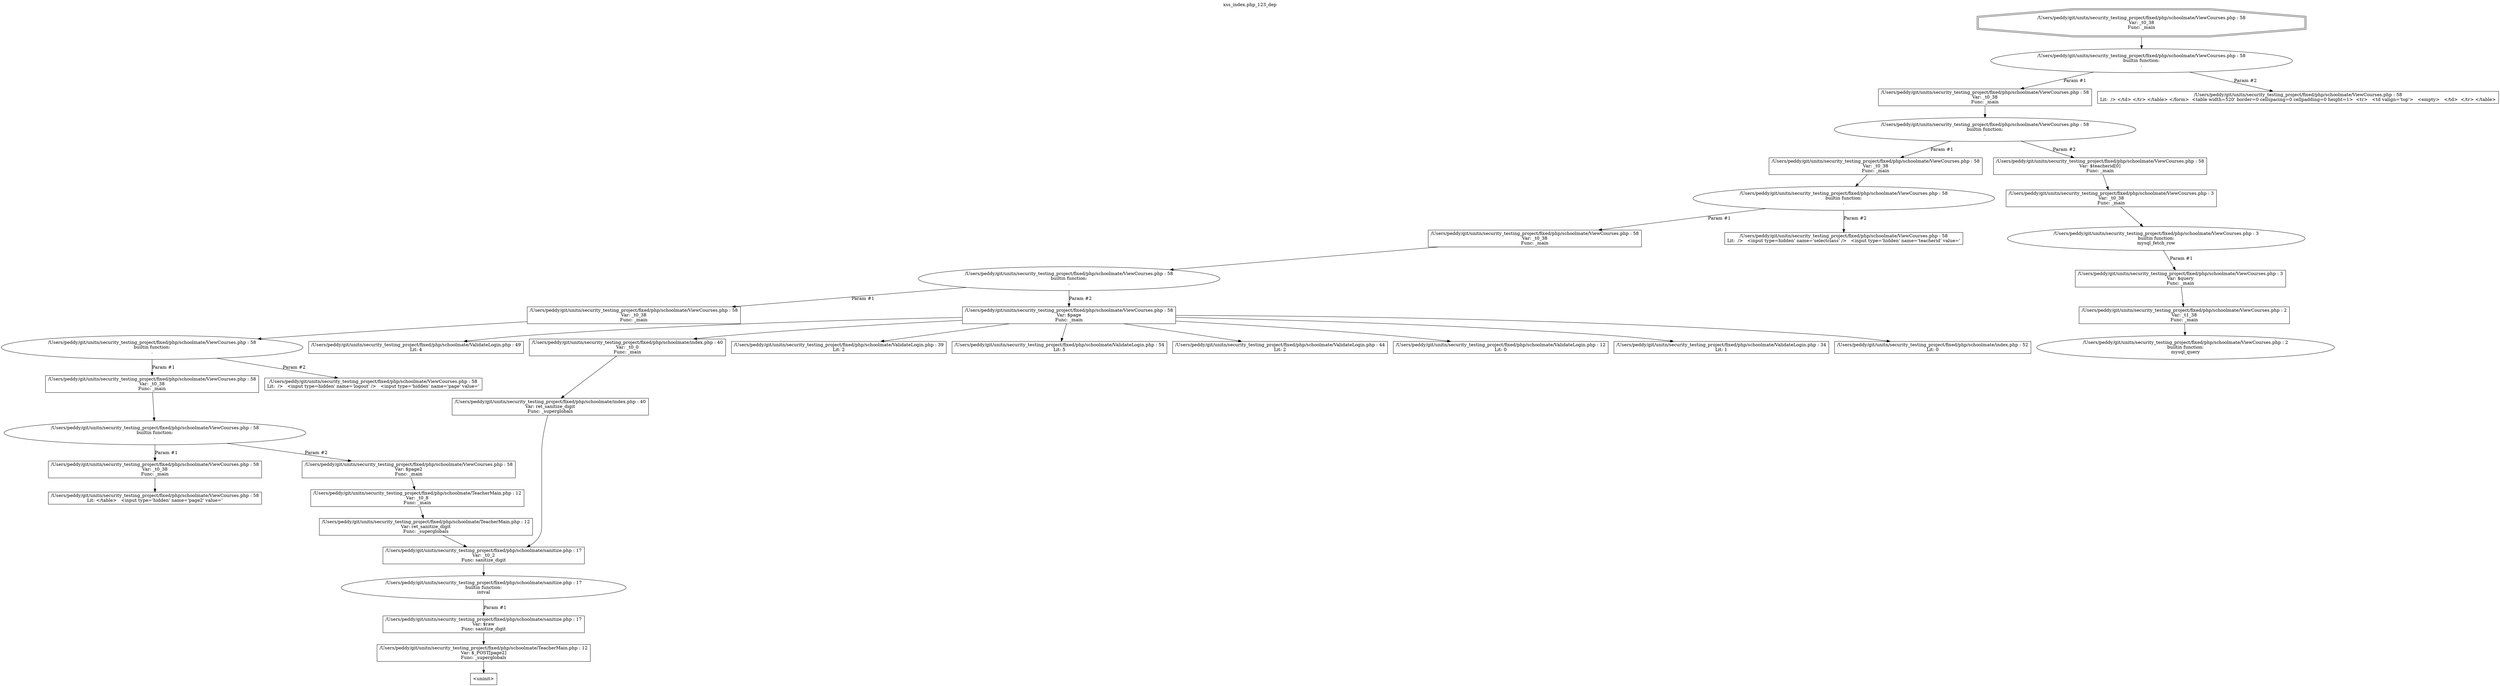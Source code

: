 digraph cfg {
  label="xss_index.php_123_dep";
  labelloc=t;
  n1 [shape=doubleoctagon, label="/Users/peddy/git/unitn/security_testing_project/fixed/php/schoolmate/ViewCourses.php : 58\nVar: _t0_38\nFunc: _main\n"];
  n2 [shape=ellipse, label="/Users/peddy/git/unitn/security_testing_project/fixed/php/schoolmate/ViewCourses.php : 58\nbuiltin function:\n.\n"];
  n3 [shape=box, label="/Users/peddy/git/unitn/security_testing_project/fixed/php/schoolmate/ViewCourses.php : 58\nVar: _t0_38\nFunc: _main\n"];
  n4 [shape=ellipse, label="/Users/peddy/git/unitn/security_testing_project/fixed/php/schoolmate/ViewCourses.php : 58\nbuiltin function:\n.\n"];
  n5 [shape=box, label="/Users/peddy/git/unitn/security_testing_project/fixed/php/schoolmate/ViewCourses.php : 58\nVar: _t0_38\nFunc: _main\n"];
  n6 [shape=ellipse, label="/Users/peddy/git/unitn/security_testing_project/fixed/php/schoolmate/ViewCourses.php : 58\nbuiltin function:\n.\n"];
  n7 [shape=box, label="/Users/peddy/git/unitn/security_testing_project/fixed/php/schoolmate/ViewCourses.php : 58\nVar: _t0_38\nFunc: _main\n"];
  n8 [shape=ellipse, label="/Users/peddy/git/unitn/security_testing_project/fixed/php/schoolmate/ViewCourses.php : 58\nbuiltin function:\n.\n"];
  n9 [shape=box, label="/Users/peddy/git/unitn/security_testing_project/fixed/php/schoolmate/ViewCourses.php : 58\nVar: _t0_38\nFunc: _main\n"];
  n10 [shape=ellipse, label="/Users/peddy/git/unitn/security_testing_project/fixed/php/schoolmate/ViewCourses.php : 58\nbuiltin function:\n.\n"];
  n11 [shape=box, label="/Users/peddy/git/unitn/security_testing_project/fixed/php/schoolmate/ViewCourses.php : 58\nVar: _t0_38\nFunc: _main\n"];
  n12 [shape=ellipse, label="/Users/peddy/git/unitn/security_testing_project/fixed/php/schoolmate/ViewCourses.php : 58\nbuiltin function:\n.\n"];
  n13 [shape=box, label="/Users/peddy/git/unitn/security_testing_project/fixed/php/schoolmate/ViewCourses.php : 58\nVar: _t0_38\nFunc: _main\n"];
  n14 [shape=box, label="/Users/peddy/git/unitn/security_testing_project/fixed/php/schoolmate/ViewCourses.php : 58\nLit: </table>   <input type='hidden' name='page2' value='\n"];
  n15 [shape=box, label="/Users/peddy/git/unitn/security_testing_project/fixed/php/schoolmate/ViewCourses.php : 58\nVar: $page2\nFunc: _main\n"];
  n16 [shape=box, label="/Users/peddy/git/unitn/security_testing_project/fixed/php/schoolmate/TeacherMain.php : 12\nVar: _t0_8\nFunc: _main\n"];
  n17 [shape=box, label="/Users/peddy/git/unitn/security_testing_project/fixed/php/schoolmate/TeacherMain.php : 12\nVar: ret_sanitize_digit\nFunc: _superglobals\n"];
  n18 [shape=box, label="/Users/peddy/git/unitn/security_testing_project/fixed/php/schoolmate/sanitize.php : 17\nVar: _t0_2\nFunc: sanitize_digit\n"];
  n19 [shape=ellipse, label="/Users/peddy/git/unitn/security_testing_project/fixed/php/schoolmate/sanitize.php : 17\nbuiltin function:\nintval\n"];
  n20 [shape=box, label="/Users/peddy/git/unitn/security_testing_project/fixed/php/schoolmate/sanitize.php : 17\nVar: $raw\nFunc: sanitize_digit\n"];
  n21 [shape=box, label="/Users/peddy/git/unitn/security_testing_project/fixed/php/schoolmate/TeacherMain.php : 12\nVar: $_POST[page2]\nFunc: _superglobals\n"];
  n22 [shape=box, label="<uninit>"];
  n23 [shape=box, label="/Users/peddy/git/unitn/security_testing_project/fixed/php/schoolmate/ViewCourses.php : 58\nLit:  />   <input type=hidden' name='logout' />   <input type='hidden' name='page' value='\n"];
  n24 [shape=box, label="/Users/peddy/git/unitn/security_testing_project/fixed/php/schoolmate/ViewCourses.php : 58\nVar: $page\nFunc: _main\n"];
  n25 [shape=box, label="/Users/peddy/git/unitn/security_testing_project/fixed/php/schoolmate/ValidateLogin.php : 49\nLit: 4\n"];
  n26 [shape=box, label="/Users/peddy/git/unitn/security_testing_project/fixed/php/schoolmate/index.php : 40\nVar: _t0_0\nFunc: _main\n"];
  n27 [shape=box, label="/Users/peddy/git/unitn/security_testing_project/fixed/php/schoolmate/index.php : 40\nVar: ret_sanitize_digit\nFunc: _superglobals\n"];
  n28 [shape=box, label="/Users/peddy/git/unitn/security_testing_project/fixed/php/schoolmate/ValidateLogin.php : 39\nLit: 2\n"];
  n29 [shape=box, label="/Users/peddy/git/unitn/security_testing_project/fixed/php/schoolmate/ValidateLogin.php : 54\nLit: 5\n"];
  n30 [shape=box, label="/Users/peddy/git/unitn/security_testing_project/fixed/php/schoolmate/ValidateLogin.php : 44\nLit: 2\n"];
  n31 [shape=box, label="/Users/peddy/git/unitn/security_testing_project/fixed/php/schoolmate/ValidateLogin.php : 12\nLit: 0\n"];
  n32 [shape=box, label="/Users/peddy/git/unitn/security_testing_project/fixed/php/schoolmate/ValidateLogin.php : 34\nLit: 1\n"];
  n33 [shape=box, label="/Users/peddy/git/unitn/security_testing_project/fixed/php/schoolmate/index.php : 52\nLit: 0\n"];
  n34 [shape=box, label="/Users/peddy/git/unitn/security_testing_project/fixed/php/schoolmate/ViewCourses.php : 58\nLit:  />   <input type=hidden' name='selectclass' />   <input type='hidden' name='teacherid' value='\n"];
  n35 [shape=box, label="/Users/peddy/git/unitn/security_testing_project/fixed/php/schoolmate/ViewCourses.php : 58\nVar: $teacherid[0]\nFunc: _main\n"];
  n36 [shape=box, label="/Users/peddy/git/unitn/security_testing_project/fixed/php/schoolmate/ViewCourses.php : 3\nVar: _t0_38\nFunc: _main\n"];
  n37 [shape=ellipse, label="/Users/peddy/git/unitn/security_testing_project/fixed/php/schoolmate/ViewCourses.php : 3\nbuiltin function:\nmysql_fetch_row\n"];
  n38 [shape=box, label="/Users/peddy/git/unitn/security_testing_project/fixed/php/schoolmate/ViewCourses.php : 3\nVar: $query\nFunc: _main\n"];
  n39 [shape=box, label="/Users/peddy/git/unitn/security_testing_project/fixed/php/schoolmate/ViewCourses.php : 2\nVar: _t1_38\nFunc: _main\n"];
  n40 [shape=ellipse, label="/Users/peddy/git/unitn/security_testing_project/fixed/php/schoolmate/ViewCourses.php : 2\nbuiltin function:\nmysql_query\n"];
  n41 [shape=box, label="/Users/peddy/git/unitn/security_testing_project/fixed/php/schoolmate/ViewCourses.php : 58\nLit:  /> </td> </tr> </table> </form>  <table width=520' border=0 cellspacing=0 cellpadding=0 height=1>  <tr>   <td valign='top'>   <empty>   </td>  </tr> </table>\n"];
  n1 -> n2;
  n3 -> n4;
  n5 -> n6;
  n7 -> n8;
  n9 -> n10;
  n11 -> n12;
  n13 -> n14;
  n12 -> n13[label="Param #1"];
  n12 -> n15[label="Param #2"];
  n18 -> n19;
  n21 -> n22;
  n20 -> n21;
  n19 -> n20[label="Param #1"];
  n17 -> n18;
  n16 -> n17;
  n15 -> n16;
  n10 -> n11[label="Param #1"];
  n10 -> n23[label="Param #2"];
  n8 -> n9[label="Param #1"];
  n8 -> n24[label="Param #2"];
  n24 -> n25;
  n24 -> n26;
  n24 -> n28;
  n24 -> n29;
  n24 -> n30;
  n24 -> n31;
  n24 -> n32;
  n24 -> n33;
  n27 -> n18;
  n26 -> n27;
  n6 -> n7[label="Param #1"];
  n6 -> n34[label="Param #2"];
  n4 -> n5[label="Param #1"];
  n4 -> n35[label="Param #2"];
  n36 -> n37;
  n39 -> n40;
  n38 -> n39;
  n37 -> n38[label="Param #1"];
  n35 -> n36;
  n2 -> n3[label="Param #1"];
  n2 -> n41[label="Param #2"];
}
